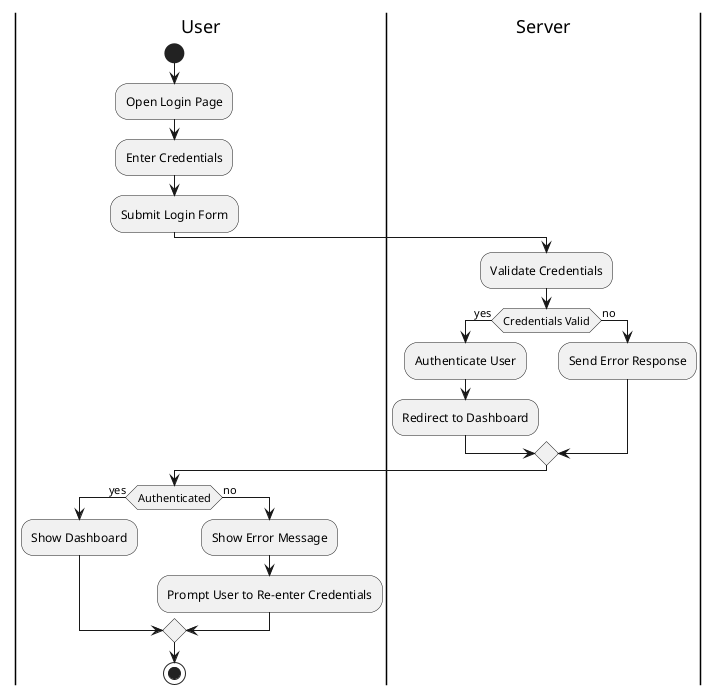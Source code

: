 @startuml
|User|
start
:Open Login Page;
:Enter Credentials;
:Submit Login Form;

|Server|
:Validate Credentials;
if (Credentials Valid) then (yes)
  :Authenticate User;
  :Redirect to Dashboard;
else (no)
  :Send Error Response;
endif

|User|
if (Authenticated) then (yes)
  :Show Dashboard;
else (no)
  :Show Error Message;
  :Prompt User to Re-enter Credentials;
endif
stop
@enduml
